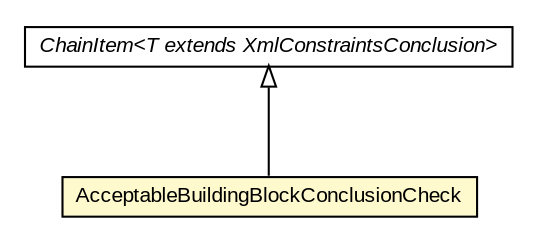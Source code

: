 #!/usr/local/bin/dot
#
# Class diagram 
# Generated by UMLGraph version R5_6-24-gf6e263 (http://www.umlgraph.org/)
#

digraph G {
	edge [fontname="arial",fontsize=10,labelfontname="arial",labelfontsize=10];
	node [fontname="arial",fontsize=10,shape=plaintext];
	nodesep=0.25;
	ranksep=0.5;
	// eu.europa.esig.dss.validation.process.ChainItem<T extends eu.europa.esig.dss.jaxb.detailedreport.XmlConstraintsConclusion>
	c151240 [label=<<table title="eu.europa.esig.dss.validation.process.ChainItem" border="0" cellborder="1" cellspacing="0" cellpadding="2" port="p" href="../../ChainItem.html">
		<tr><td><table border="0" cellspacing="0" cellpadding="1">
<tr><td align="center" balign="center"><font face="arial italic"> ChainItem&lt;T extends XmlConstraintsConclusion&gt; </font></td></tr>
		</table></td></tr>
		</table>>, URL="../../ChainItem.html", fontname="arial", fontcolor="black", fontsize=10.0];
	// eu.europa.esig.dss.validation.process.qualification.certificate.AcceptableBuildingBlockConclusionCheck
	c151336 [label=<<table title="eu.europa.esig.dss.validation.process.qualification.certificate.AcceptableBuildingBlockConclusionCheck" border="0" cellborder="1" cellspacing="0" cellpadding="2" port="p" bgcolor="lemonChiffon" href="./AcceptableBuildingBlockConclusionCheck.html">
		<tr><td><table border="0" cellspacing="0" cellpadding="1">
<tr><td align="center" balign="center"> AcceptableBuildingBlockConclusionCheck </td></tr>
		</table></td></tr>
		</table>>, URL="./AcceptableBuildingBlockConclusionCheck.html", fontname="arial", fontcolor="black", fontsize=10.0];
	//eu.europa.esig.dss.validation.process.qualification.certificate.AcceptableBuildingBlockConclusionCheck extends eu.europa.esig.dss.validation.process.ChainItem<eu.europa.esig.dss.jaxb.detailedreport.XmlCertificate>
	c151240:p -> c151336:p [dir=back,arrowtail=empty];
}

